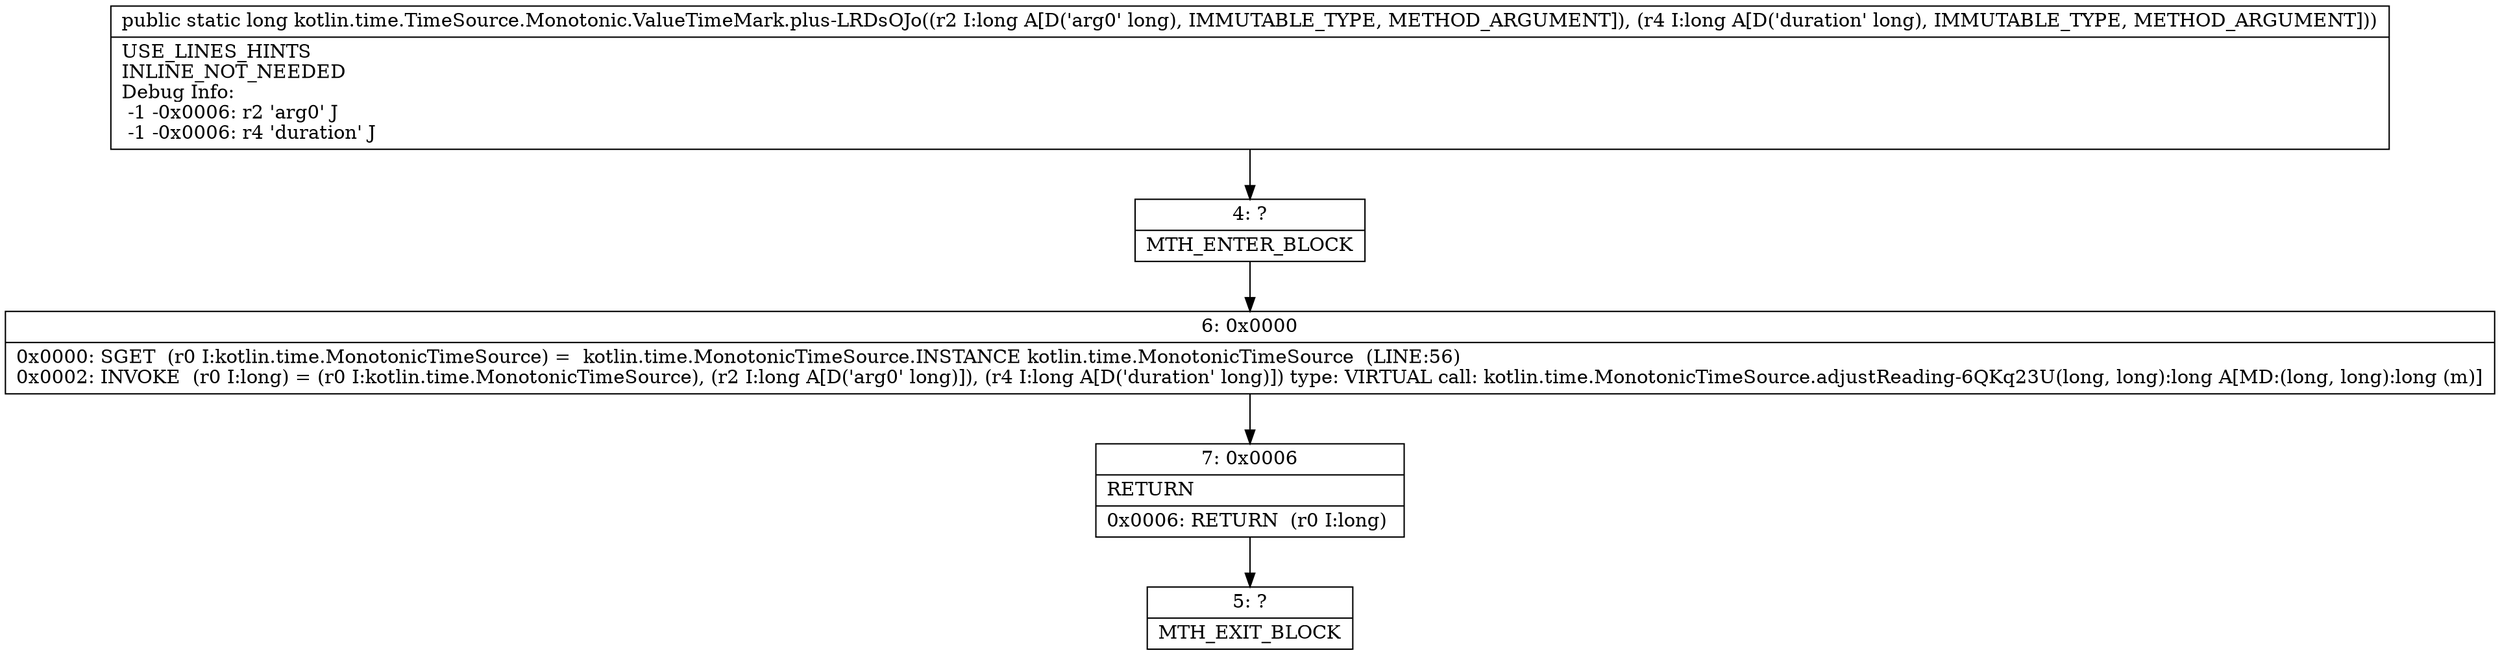 digraph "CFG forkotlin.time.TimeSource.Monotonic.ValueTimeMark.plus\-LRDsOJo(JJ)J" {
Node_4 [shape=record,label="{4\:\ ?|MTH_ENTER_BLOCK\l}"];
Node_6 [shape=record,label="{6\:\ 0x0000|0x0000: SGET  (r0 I:kotlin.time.MonotonicTimeSource) =  kotlin.time.MonotonicTimeSource.INSTANCE kotlin.time.MonotonicTimeSource  (LINE:56)\l0x0002: INVOKE  (r0 I:long) = (r0 I:kotlin.time.MonotonicTimeSource), (r2 I:long A[D('arg0' long)]), (r4 I:long A[D('duration' long)]) type: VIRTUAL call: kotlin.time.MonotonicTimeSource.adjustReading\-6QKq23U(long, long):long A[MD:(long, long):long (m)]\l}"];
Node_7 [shape=record,label="{7\:\ 0x0006|RETURN\l|0x0006: RETURN  (r0 I:long) \l}"];
Node_5 [shape=record,label="{5\:\ ?|MTH_EXIT_BLOCK\l}"];
MethodNode[shape=record,label="{public static long kotlin.time.TimeSource.Monotonic.ValueTimeMark.plus\-LRDsOJo((r2 I:long A[D('arg0' long), IMMUTABLE_TYPE, METHOD_ARGUMENT]), (r4 I:long A[D('duration' long), IMMUTABLE_TYPE, METHOD_ARGUMENT]))  | USE_LINES_HINTS\lINLINE_NOT_NEEDED\lDebug Info:\l  \-1 \-0x0006: r2 'arg0' J\l  \-1 \-0x0006: r4 'duration' J\l}"];
MethodNode -> Node_4;Node_4 -> Node_6;
Node_6 -> Node_7;
Node_7 -> Node_5;
}

